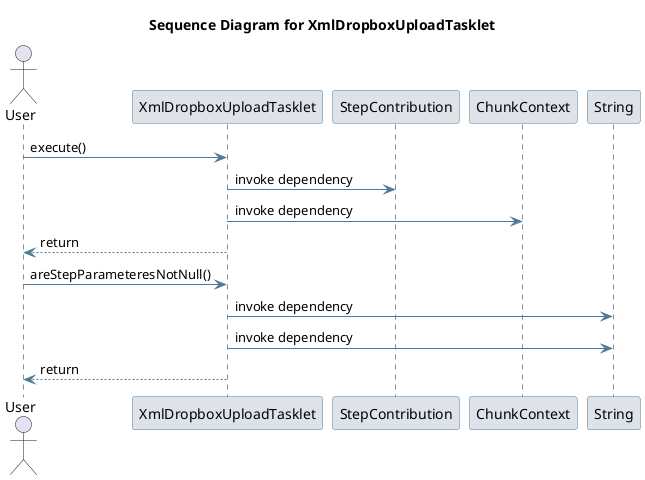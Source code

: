 @startuml
skinparam sequence {
 ArrowColor #4D7A97 
 ParticipantBorderColor #4D7A97 
 ParticipantBackgroundColor #DEE3E9 
}
title Sequence Diagram for XmlDropboxUploadTasklet

actor User
User -> XmlDropboxUploadTasklet: execute()
participant StepContribution
XmlDropboxUploadTasklet -> StepContribution: invoke dependency
participant ChunkContext
XmlDropboxUploadTasklet -> ChunkContext: invoke dependency
XmlDropboxUploadTasklet --> User : return
User -> XmlDropboxUploadTasklet: areStepParameteresNotNull()
participant String
XmlDropboxUploadTasklet -> String: invoke dependency
XmlDropboxUploadTasklet -> String: invoke dependency
XmlDropboxUploadTasklet --> User : return
@enduml